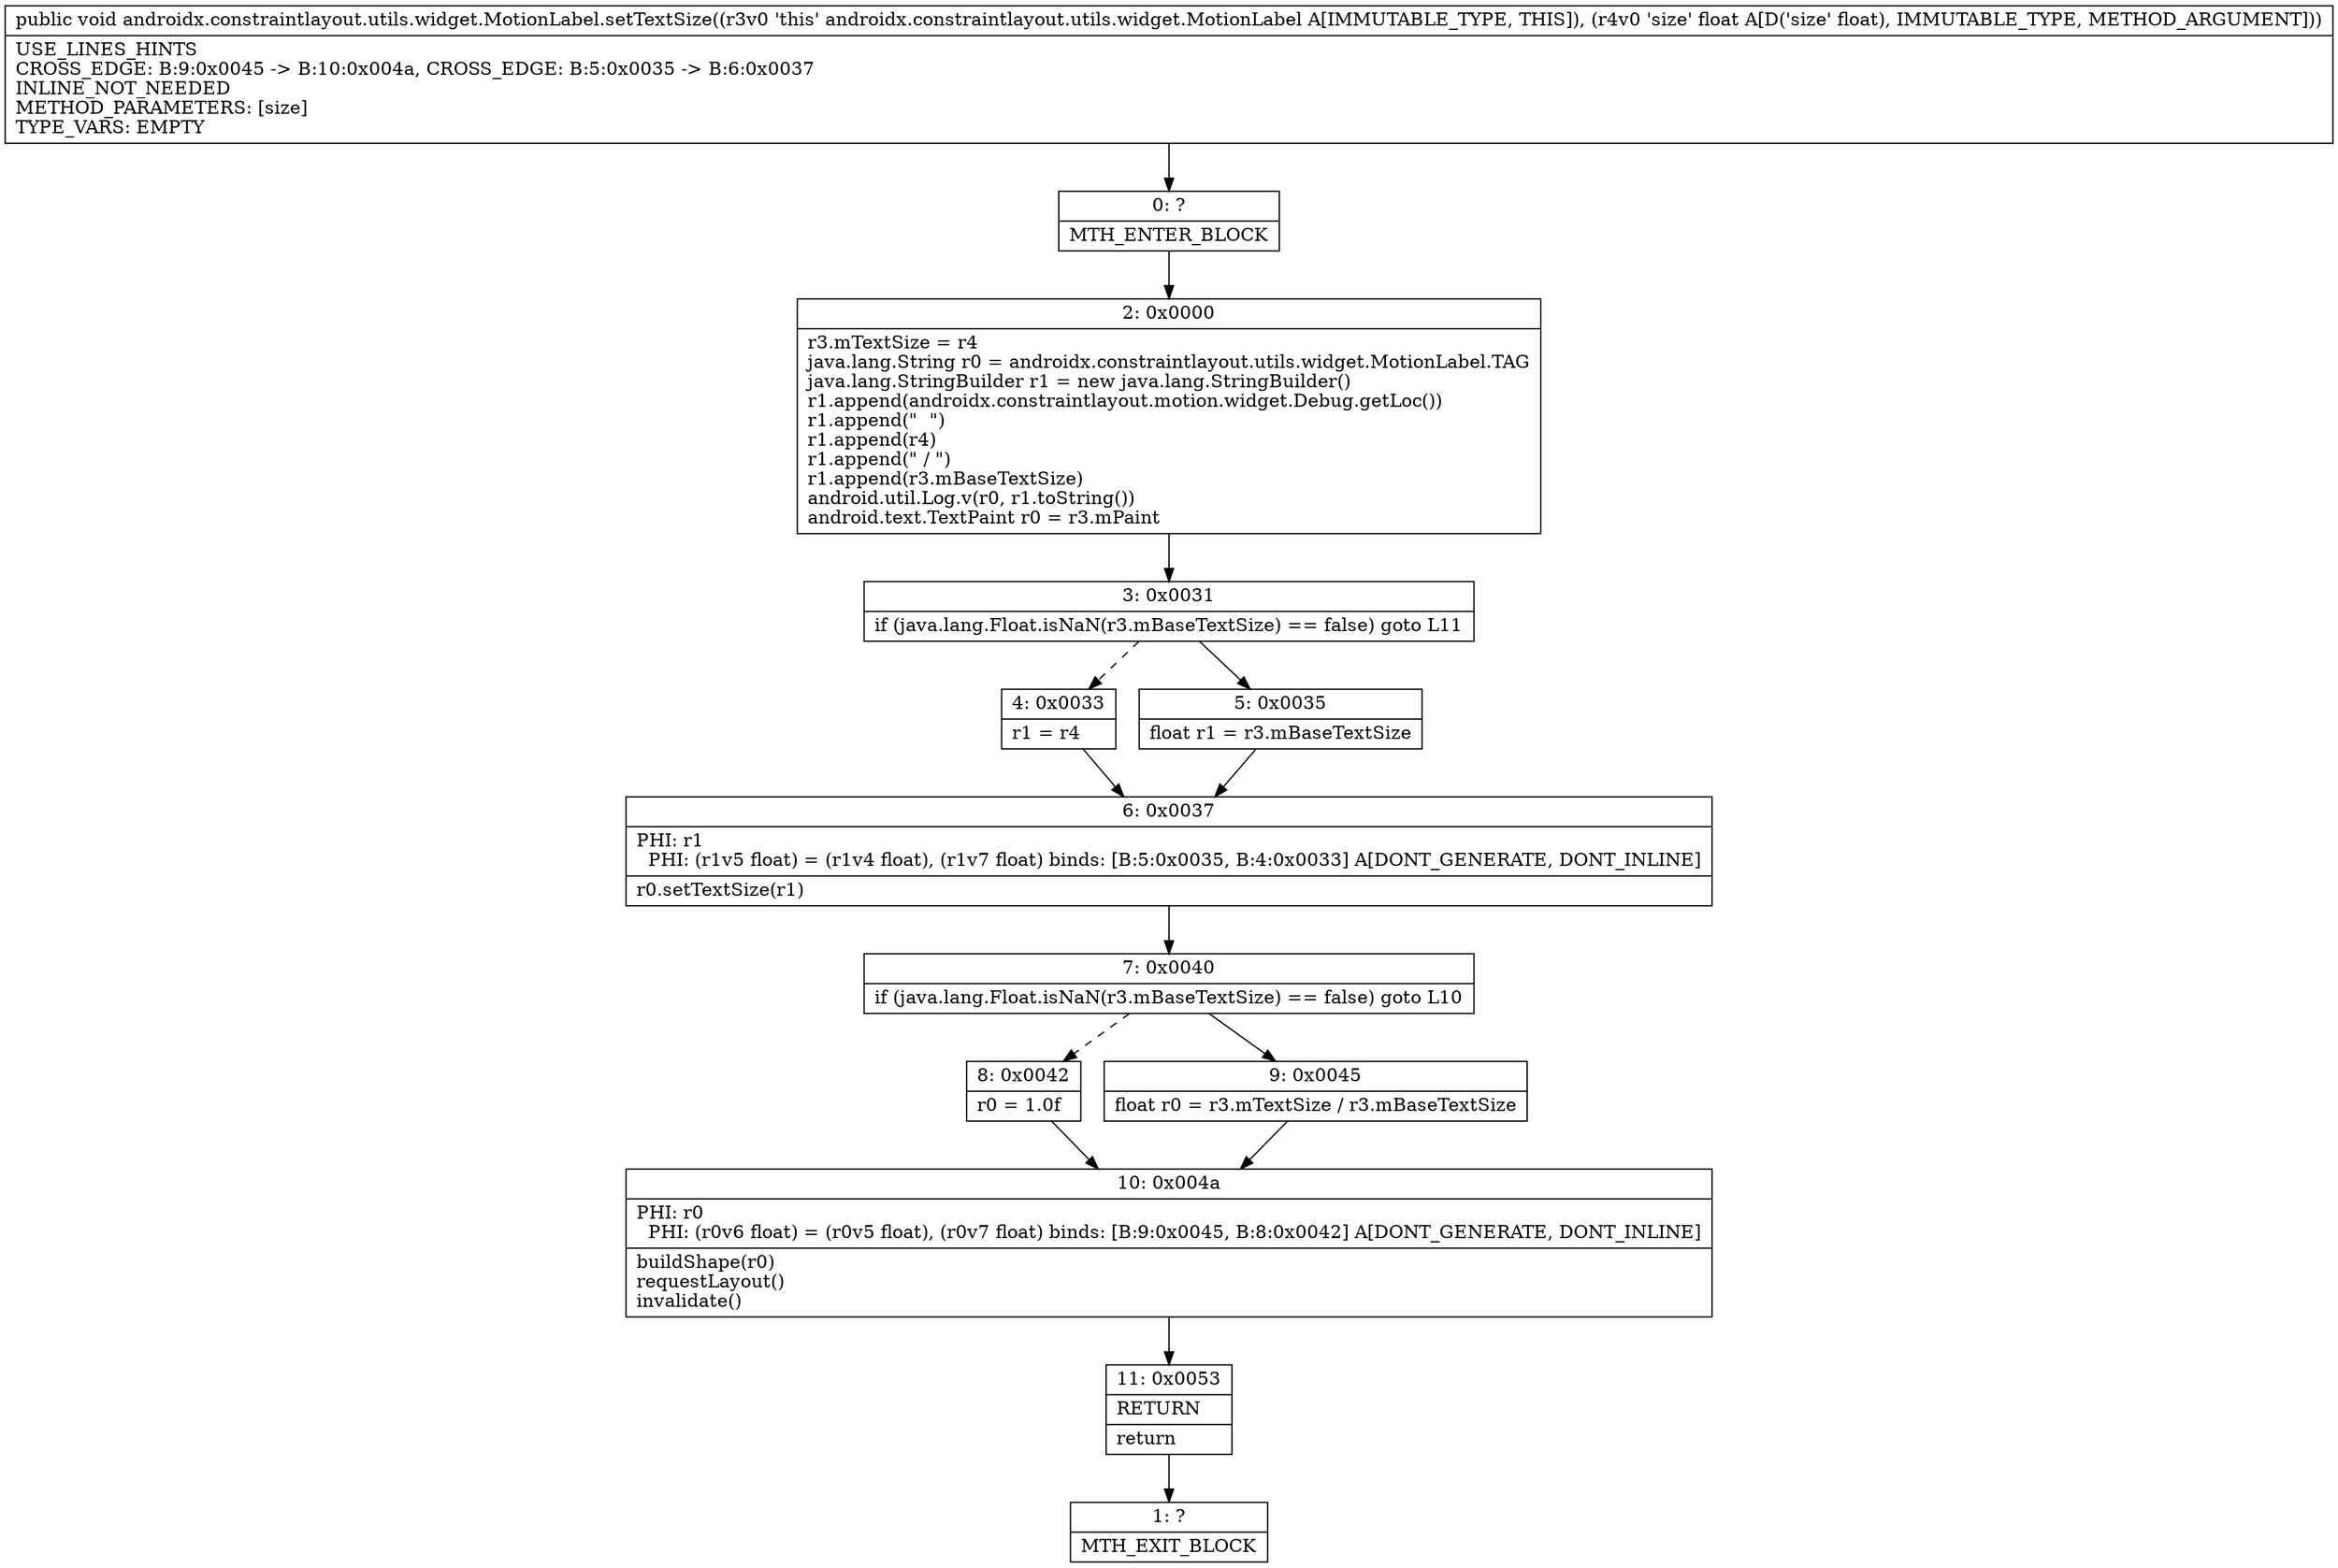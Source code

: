 digraph "CFG forandroidx.constraintlayout.utils.widget.MotionLabel.setTextSize(F)V" {
Node_0 [shape=record,label="{0\:\ ?|MTH_ENTER_BLOCK\l}"];
Node_2 [shape=record,label="{2\:\ 0x0000|r3.mTextSize = r4\ljava.lang.String r0 = androidx.constraintlayout.utils.widget.MotionLabel.TAG\ljava.lang.StringBuilder r1 = new java.lang.StringBuilder()\lr1.append(androidx.constraintlayout.motion.widget.Debug.getLoc())\lr1.append(\"  \")\lr1.append(r4)\lr1.append(\" \/ \")\lr1.append(r3.mBaseTextSize)\landroid.util.Log.v(r0, r1.toString())\landroid.text.TextPaint r0 = r3.mPaint\l}"];
Node_3 [shape=record,label="{3\:\ 0x0031|if (java.lang.Float.isNaN(r3.mBaseTextSize) == false) goto L11\l}"];
Node_4 [shape=record,label="{4\:\ 0x0033|r1 = r4\l}"];
Node_6 [shape=record,label="{6\:\ 0x0037|PHI: r1 \l  PHI: (r1v5 float) = (r1v4 float), (r1v7 float) binds: [B:5:0x0035, B:4:0x0033] A[DONT_GENERATE, DONT_INLINE]\l|r0.setTextSize(r1)\l}"];
Node_7 [shape=record,label="{7\:\ 0x0040|if (java.lang.Float.isNaN(r3.mBaseTextSize) == false) goto L10\l}"];
Node_8 [shape=record,label="{8\:\ 0x0042|r0 = 1.0f\l}"];
Node_10 [shape=record,label="{10\:\ 0x004a|PHI: r0 \l  PHI: (r0v6 float) = (r0v5 float), (r0v7 float) binds: [B:9:0x0045, B:8:0x0042] A[DONT_GENERATE, DONT_INLINE]\l|buildShape(r0)\lrequestLayout()\linvalidate()\l}"];
Node_11 [shape=record,label="{11\:\ 0x0053|RETURN\l|return\l}"];
Node_1 [shape=record,label="{1\:\ ?|MTH_EXIT_BLOCK\l}"];
Node_9 [shape=record,label="{9\:\ 0x0045|float r0 = r3.mTextSize \/ r3.mBaseTextSize\l}"];
Node_5 [shape=record,label="{5\:\ 0x0035|float r1 = r3.mBaseTextSize\l}"];
MethodNode[shape=record,label="{public void androidx.constraintlayout.utils.widget.MotionLabel.setTextSize((r3v0 'this' androidx.constraintlayout.utils.widget.MotionLabel A[IMMUTABLE_TYPE, THIS]), (r4v0 'size' float A[D('size' float), IMMUTABLE_TYPE, METHOD_ARGUMENT]))  | USE_LINES_HINTS\lCROSS_EDGE: B:9:0x0045 \-\> B:10:0x004a, CROSS_EDGE: B:5:0x0035 \-\> B:6:0x0037\lINLINE_NOT_NEEDED\lMETHOD_PARAMETERS: [size]\lTYPE_VARS: EMPTY\l}"];
MethodNode -> Node_0;Node_0 -> Node_2;
Node_2 -> Node_3;
Node_3 -> Node_4[style=dashed];
Node_3 -> Node_5;
Node_4 -> Node_6;
Node_6 -> Node_7;
Node_7 -> Node_8[style=dashed];
Node_7 -> Node_9;
Node_8 -> Node_10;
Node_10 -> Node_11;
Node_11 -> Node_1;
Node_9 -> Node_10;
Node_5 -> Node_6;
}

